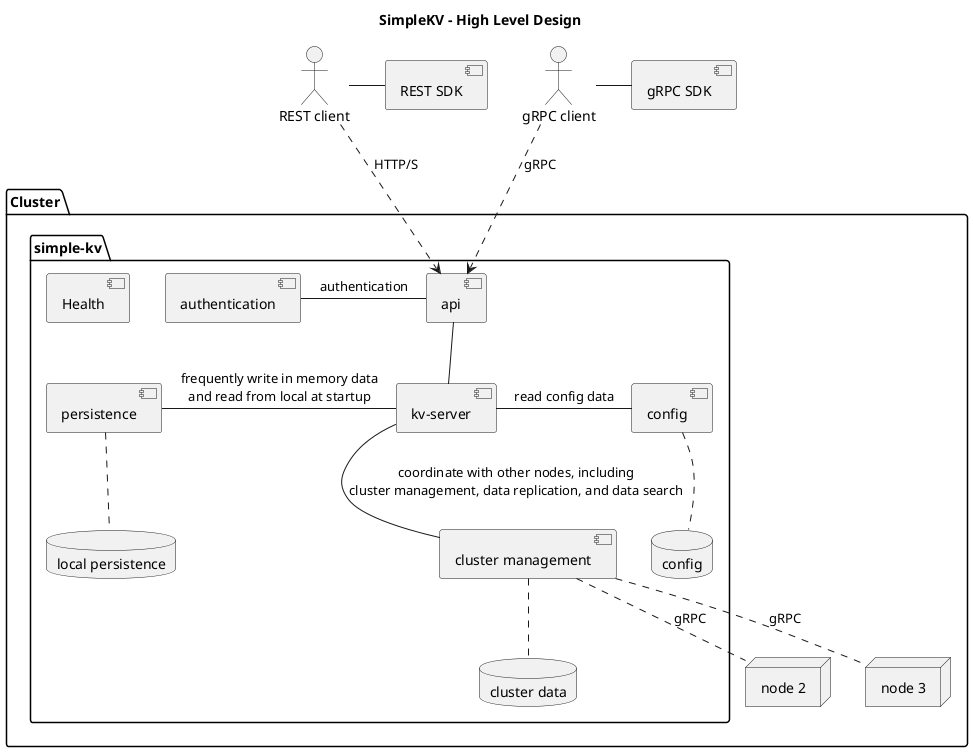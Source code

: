 @startuml - SimpleKV - High Level Design 

title SimpleKV - High Level Design

package "Cluster" {
package "simple-kv" {
    component "kv-server" as server
    component "api" as api
    component "persistence" as persistence
    component "config" as config
    component "authentication" as auth
    component "cluster management" as cluster
    component "Health" as health
    database "local persistence" as local_persistence
    database "cluster data" as cluster_data
    database "config" as config_data
}

    node "node 2" as node2
    node "node 3" as node3
}


actor "REST client" as rest_client
component "REST SDK" as rest_sdk
actor "gRPC client" as grpc_client
component "gRPC SDK" as grpc_sdk

rest_client ..> api : HTTP/S
rest_client - rest_sdk 
grpc_client ..> api : gRPC
grpc_client - grpc_sdk

auth - api : authentication
api -down- server 

server -left- persistence : frequently write in memory data\nand read from local at startup
server -right- config : read config data
server -- cluster : coordinate with other nodes, including\ncluster management, data replication, and data search

config -. config_data
persistence -. local_persistence
cluster -. cluster_data

cluster .. node2 : gRPC
cluster .. node3 : gRPC

@enduml